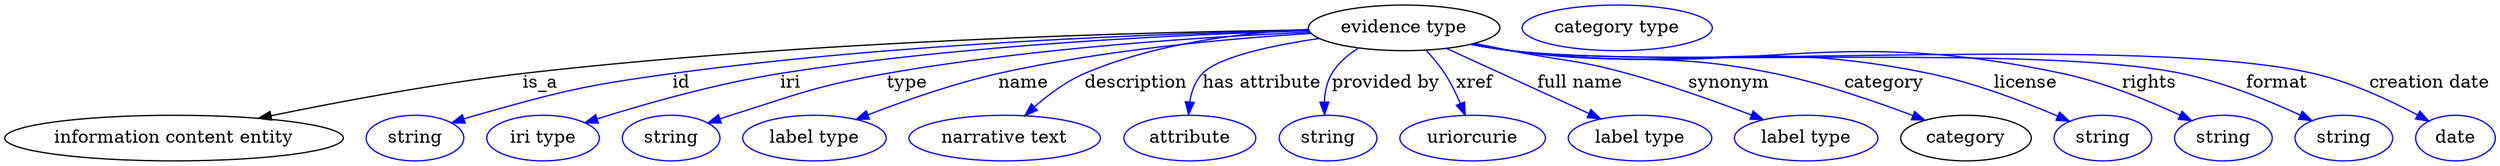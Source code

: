 digraph {
	graph [bb="0,0,1961.4,123"];
	node [label="\N"];
	"evidence type"	[height=0.5,
		label="evidence type",
		pos="1101.2,105",
		width=2.0943];
	"information content entity"	[height=0.5,
		pos="133.24,18",
		width=3.7011];
	"evidence type" -> "information content entity"	[label=is_a,
		lp="423.24,61.5",
		pos="e,200.09,33.602 1026,103.36 898.58,101.57 632.55,94.767 409.24,69 341.5,61.184 265.28,46.958 210.13,35.673"];
	id	[color=blue,
		height=0.5,
		label=string,
		pos="323.24,18",
		width=1.0652];
	"evidence type" -> id	[color=blue,
		label=id,
		lp="534.24,61.5",
		pos="e,352.23,29.96 1026.1,102.95 916.16,100.61 705.07,93.097 527.24,69 457.01,59.484 439.45,55.205 371.24,36 368.13,35.126 364.94,34.155 \
361.74,33.133",
		style=solid];
	iri	[color=blue,
		height=0.5,
		label="iri type",
		pos="424.24,18",
		width=1.2277];
	"evidence type" -> iri	[color=blue,
		label=iri,
		lp="621.24,61.5",
		pos="e,457.59,30.063 1026.4,102.53 930.23,99.757 758.41,91.783 613.24,69 562.3,61.005 505.25,44.89 467.29,33.109",
		style=solid];
	type	[color=blue,
		height=0.5,
		label=string,
		pos="525.24,18",
		width=1.0652];
	"evidence type" -> type	[color=blue,
		label=type,
		lp="710.24,61.5",
		pos="e,554.37,29.809 1027.2,101.6 945.24,98.022 809.47,89.371 694.24,69 648.58,60.928 597.76,44.892 563.88,33.149",
		style=solid];
	name	[color=blue,
		height=0.5,
		label="label type",
		pos="638.24,18",
		width=1.5707];
	"evidence type" -> name	[color=blue,
		label=name,
		lp="802.24,61.5",
		pos="e,671.08,32.785 1027.9,100.65 962.78,96.558 865.26,87.717 782.24,69 747.25,61.112 708.95,47.564 680.65,36.558",
		style=solid];
	description	[color=blue,
		height=0.5,
		label="narrative text",
		pos="788.24,18",
		width=2.0943];
	"evidence type" -> description	[color=blue,
		label=description,
		lp="890.74,61.5",
		pos="e,803.95,35.757 1025.9,103.92 974.54,101.41 905.96,93.125 850.24,69 835.94,62.81 822.22,52.386 811.34,42.652",
		style=solid];
	"has attribute"	[color=blue,
		height=0.5,
		label=attribute,
		pos="933.24,18",
		width=1.4443];
	"evidence type" -> "has attribute"	[color=blue,
		label="has attribute",
		lp="989.24,61.5",
		pos="e,931.84,36.441 1034.1,96.72 996.72,91.261 955.12,82.392 942.24,69 936.48,63.012 933.74,54.658 932.58,46.492",
		style=solid];
	"provided by"	[color=blue,
		height=0.5,
		label=string,
		pos="1041.2,18",
		width=1.0652];
	"evidence type" -> "provided by"	[color=blue,
		label="provided by",
		lp="1086.7,61.5",
		pos="e,1038.5,36.367 1065.1,88.978 1056.9,83.852 1049.2,77.267 1044.2,69 1040.2,62.334 1038.7,54.228 1038.3,46.5",
		style=solid];
	xref	[color=blue,
		height=0.5,
		label=uriorcurie,
		pos="1155.2,18",
		width=1.5887];
	"evidence type" -> xref	[color=blue,
		label=xref,
		lp="1156.7,61.5",
		pos="e,1149.4,35.908 1118.7,87.125 1123.8,81.651 1129.1,75.346 1133.2,69 1138,61.737 1142.1,53.287 1145.5,45.422",
		style=solid];
	"full name"	[color=blue,
		height=0.5,
		label="label type",
		pos="1287.2,18",
		width=1.5707];
	"evidence type" -> "full name"	[color=blue,
		label="full name",
		lp="1239.7,61.5",
		pos="e,1256.1,33.217 1134.5,88.804 1165.9,74.461 1213,52.925 1246.6,37.57",
		style=solid];
	synonym	[color=blue,
		height=0.5,
		label="label type",
		pos="1418.2,18",
		width=1.5707];
	"evidence type" -> synonym	[color=blue,
		label=synonym,
		lp="1357.2,61.5",
		pos="e,1384.5,32.552 1156.8,92.702 1166.3,90.788 1176,88.83 1185.2,87 1226.1,78.868 1237.1,79.992 1277.2,69 1310.6,59.867 1347.5,46.69 \
1375.1,36.157",
		style=solid];
	category	[height=0.5,
		pos="1544.2,18",
		width=1.4263];
	"evidence type" -> category	[color=blue,
		label=category,
		lp="1479.7,61.5",
		pos="e,1512.1,32.064 1154.9,92.207 1164.9,90.262 1175.4,88.421 1185.2,87 1277.1,73.776 1302.4,87.711 1393.2,69 1431,61.22 1472.5,47.041 \
1502.5,35.763",
		style=solid];
	license	[color=blue,
		height=0.5,
		label=string,
		pos="1652.2,18",
		width=1.0652];
	"evidence type" -> license	[color=blue,
		label=license,
		lp="1591.2,61.5",
		pos="e,1625.9,31.276 1153.9,92.122 1164.3,90.136 1175.1,88.301 1185.2,87 1330.9,68.383 1371.3,98.501 1515.2,69 1550.7,61.731 1589.3,46.99 \
1616.4,35.388",
		style=solid];
	rights	[color=blue,
		height=0.5,
		label=string,
		pos="1747.2,18",
		width=1.0652];
	"evidence type" -> rights	[color=blue,
		label=rights,
		lp="1688.7,61.5",
		pos="e,1722.2,31.741 1153.9,92.015 1164.2,90.038 1175,88.234 1185.2,87 1377.3,63.736 1430.9,109 1620.2,69 1652.9,62.094 1688.1,47.629 \
1713.2,36.026",
		style=solid];
	format	[color=blue,
		height=0.5,
		label=string,
		pos="1842.2,18",
		width=1.0652];
	"evidence type" -> format	[color=blue,
		label=format,
		lp="1789.7,61.5",
		pos="e,1817,31.798 1153.9,91.955 1164.2,89.984 1175,88.197 1185.2,87 1302.1,73.287 1599,92.738 1714.2,69 1747.2,62.212 1782.7,47.735 \
1807.9,36.098",
		style=solid];
	"creation date"	[color=blue,
		height=0.5,
		label=date,
		pos="1930.2,18",
		width=0.86659];
	"evidence type" -> "creation date"	[color=blue,
		label="creation date",
		lp="1909.7,61.5",
		pos="e,1909.2,31.398 1153.4,91.995 1163.9,89.994 1174.9,88.185 1185.2,87 1325,70.984 1681,100.28 1818.2,69 1847.5,62.332 1878.5,47.862 \
1900.4,36.195",
		style=solid];
	"named thing_category"	[color=blue,
		height=0.5,
		label="category type",
		pos="1269.2,105",
		width=2.0762];
}
